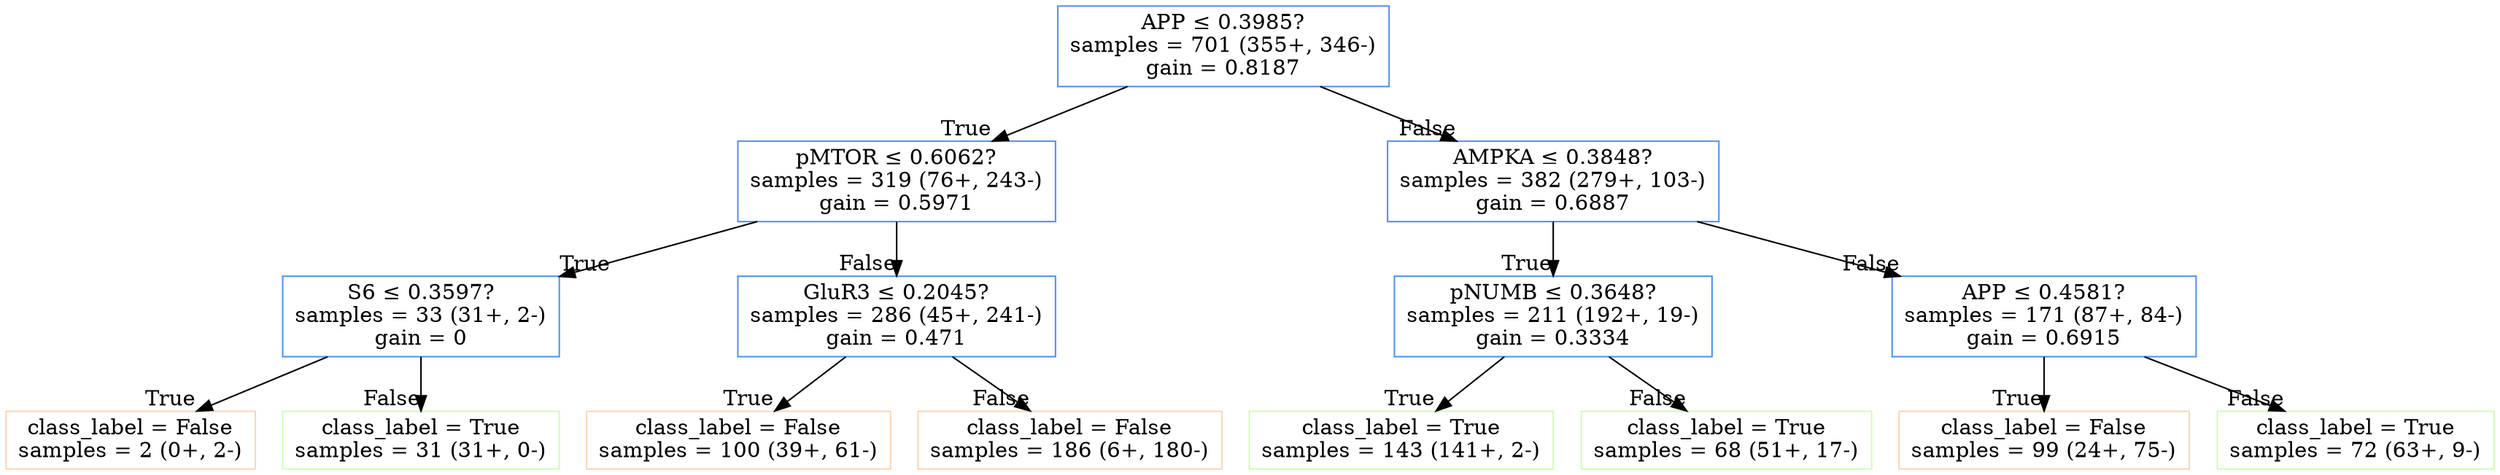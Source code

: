 strict digraph "" {
	node [label="\N",
		shape=box
	];
	0	 [color="#5191f7",
		label="APP &le; 0.3985?
samples = 701 (355+, 346-)
gain = 0.8187"];
	1	 [color="#5191f7",
		label="pMTOR &le; 0.6062?
samples = 319 (76+, 243-)
gain = 0.5971"];
	0 -> 1	 [headlabel=True];
	8	 [color="#5191f7",
		label="AMPKA &le; 0.3848?
samples = 382 (279+, 103-)
gain = 0.6887"];
	0 -> 8	 [headlabel=False];
	2	 [color="#5191f7",
		label="S6 &le; 0.3597?
samples = 33 (31+, 2-)
gain = 0"];
	1 -> 2	 [headlabel=True];
	5	 [color="#5191f7",
		label="GluR3 &le; 0.2045?
samples = 286 (45+, 241-)
gain = 0.471"];
	1 -> 5	 [headlabel=False];
	3	 [color="#ffd5b2",
		label="class_label = False
samples = 2 (0+, 2-)"];
	2 -> 3	 [headlabel=True];
	4	 [color="#cdffb2",
		label="class_label = True
samples = 31 (31+, 0-)"];
	2 -> 4	 [headlabel=False];
	6	 [color="#ffd5b2",
		label="class_label = False
samples = 100 (39+, 61-)"];
	5 -> 6	 [headlabel=True];
	7	 [color="#ffd5b2",
		label="class_label = False
samples = 186 (6+, 180-)"];
	5 -> 7	 [headlabel=False];
	9	 [color="#5191f7",
		label="pNUMB &le; 0.3648?
samples = 211 (192+, 19-)
gain = 0.3334"];
	8 -> 9	 [headlabel=True];
	12	 [color="#5191f7",
		label="APP &le; 0.4581?
samples = 171 (87+, 84-)
gain = 0.6915"];
	8 -> 12	 [headlabel=False];
	10	 [color="#cdffb2",
		label="class_label = True
samples = 143 (141+, 2-)"];
	9 -> 10	 [headlabel=True];
	11	 [color="#cdffb2",
		label="class_label = True
samples = 68 (51+, 17-)"];
	9 -> 11	 [headlabel=False];
	13	 [color="#ffd5b2",
		label="class_label = False
samples = 99 (24+, 75-)"];
	12 -> 13	 [headlabel=True];
	14	 [color="#cdffb2",
		label="class_label = True
samples = 72 (63+, 9-)"];
	12 -> 14	 [headlabel=False];
}
